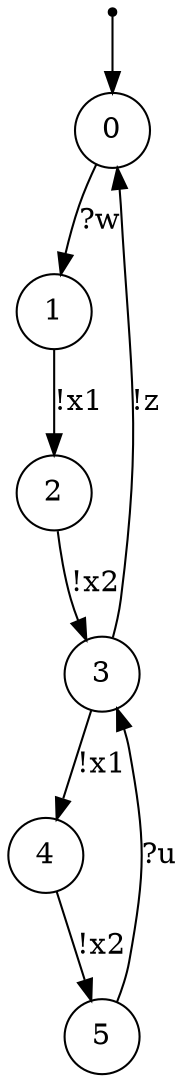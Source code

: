 digraph {
 node [shape=point] ENTRY
 node [shape=circle]
 ENTRY -> 0
0 -> 1 [label="?w"]
1 -> 2 [label="!x1"]
2 -> 3 [label="!x2"]
3 -> 0 [label="!z"]
3 -> 4 [label="!x1"]
4 -> 5 [label="!x2"]
5 -> 3 [label="?u"]
}